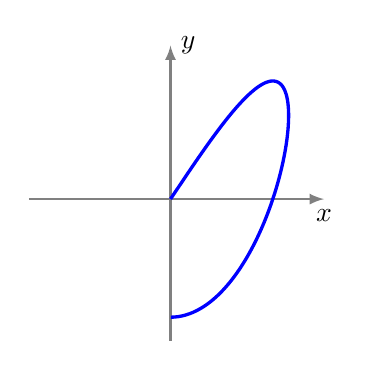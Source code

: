 \begin{tikzpicture}[scale=1.5]

     \draw[->,>=latex,thick, gray] (-1.2,0)--(1.3,0) node[below,black] {$x$};
     \draw[->,>=latex,thick, gray] (0,-1.2)--(0,1.3) node[right,black] {$y$};

     \draw [very thick, color=blue,samples=100,smooth, domain=0:1.57] plot({sin(2*\x r)},{sin(3*\x r)});
\end{tikzpicture}
